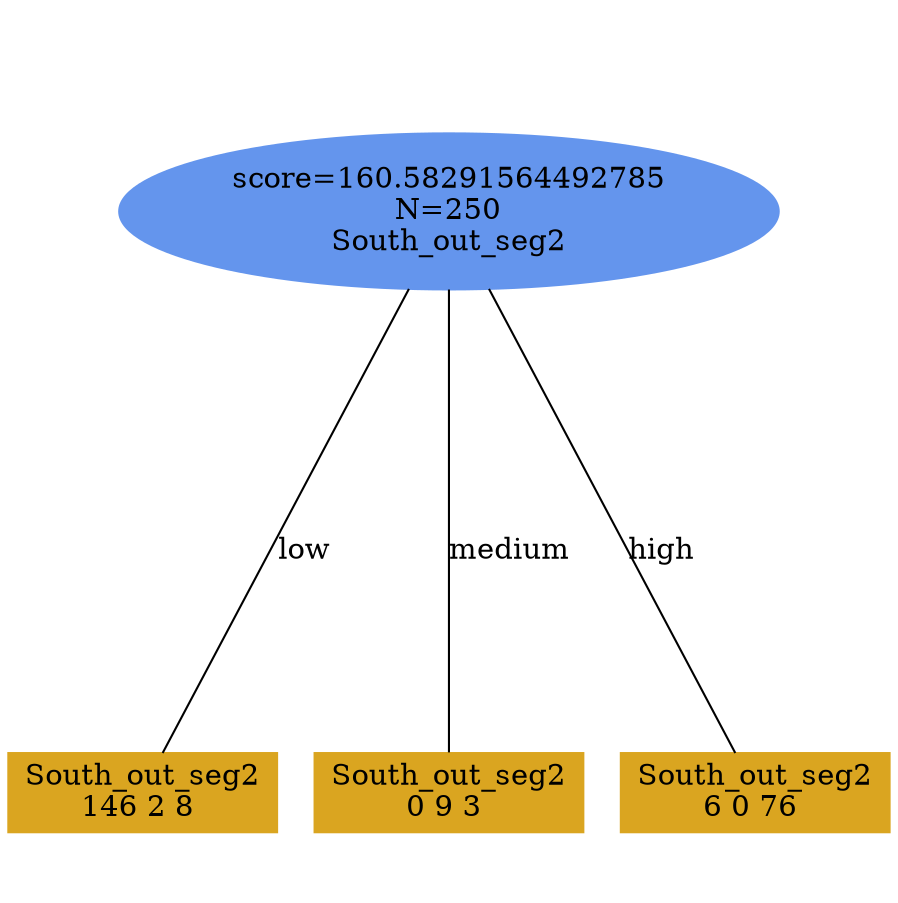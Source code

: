 digraph "DD" {
size = "7.5,10"
ratio=1.0;
center = true;
edge [dir = none];
{ rank = same; node [shape=ellipse, style=filled, color=cornflowerblue];"4394" [label="score=160.58291564492785\nN=250\nSouth_out_seg2"];}
{ rank = same; node [shape=box, style=filled, color=goldenrod];"4395" [label="South_out_seg2\n146 2 8 "];}
{ rank = same; node [shape=box, style=filled, color=goldenrod];"4396" [label="South_out_seg2\n0 9 3 "];}
{ rank = same; node [shape=box, style=filled, color=goldenrod];"4397" [label="South_out_seg2\n6 0 76 "];}
"4394" -> "4395" [label = "low"];
"4394" -> "4396" [label = "medium"];
"4394" -> "4397" [label = "high"];

}